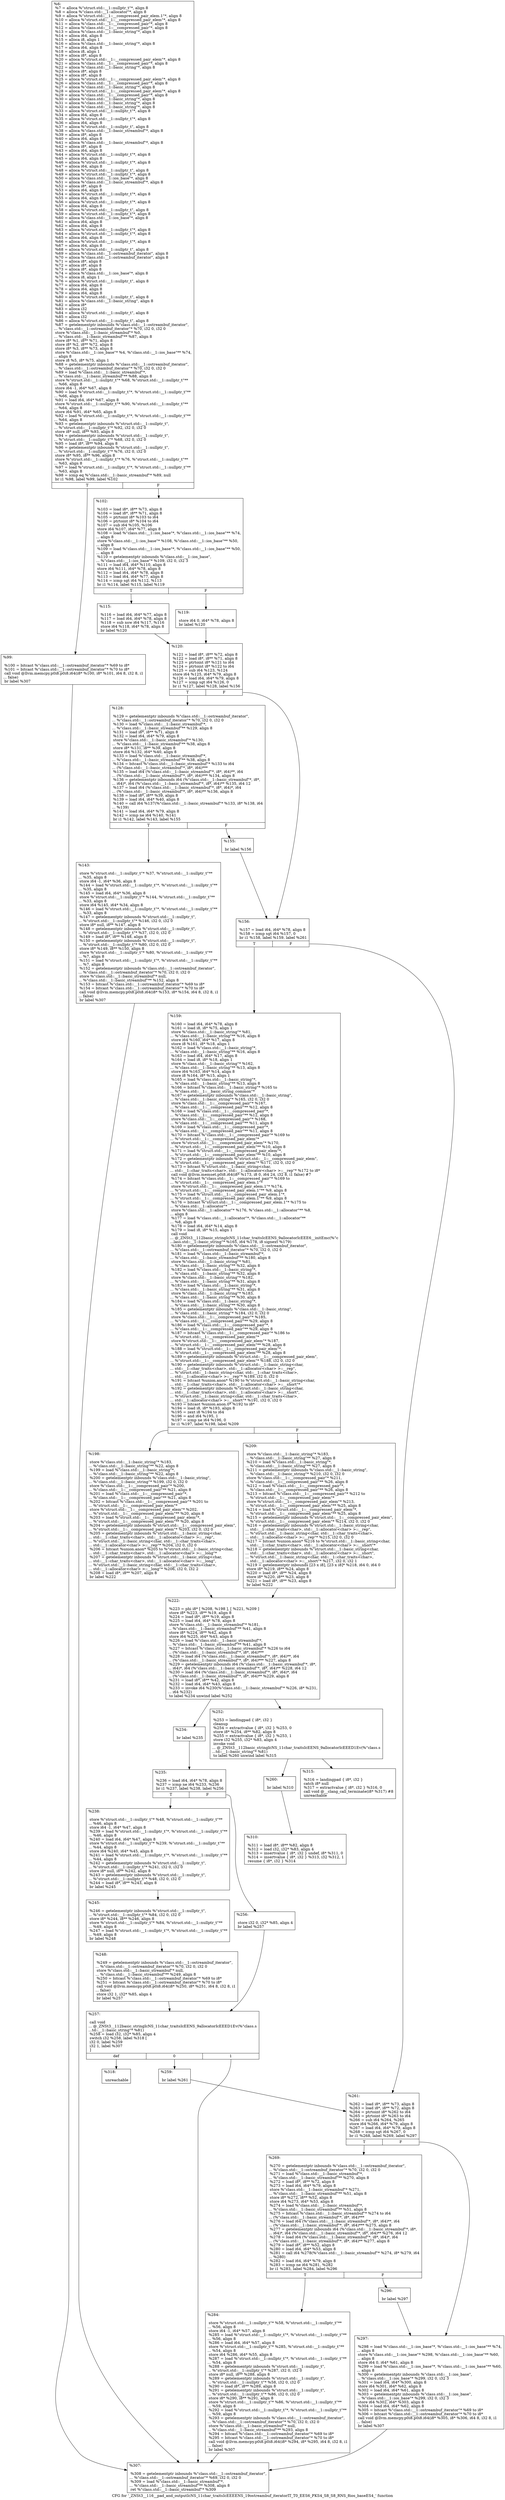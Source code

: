 digraph "CFG for '_ZNSt3__116__pad_and_outputIcNS_11char_traitsIcEEEENS_19ostreambuf_iteratorIT_T0_EES6_PKS4_S8_S8_RNS_8ios_baseES4_' function" {
	label="CFG for '_ZNSt3__116__pad_and_outputIcNS_11char_traitsIcEEEENS_19ostreambuf_iteratorIT_T0_EES6_PKS4_S8_S8_RNS_8ios_baseES4_' function";

	Node0x7ffe5bd18430 [shape=record,label="{%6:\l  %7 = alloca %\"struct.std::__1::nullptr_t\"*, align 8\l  %8 = alloca %\"class.std::__1::allocator\"*, align 8\l  %9 = alloca %\"struct.std::__1::__compressed_pair_elem.1\"*, align 8\l  %10 = alloca %\"struct.std::__1::__compressed_pair_elem\"*, align 8\l  %11 = alloca %\"class.std::__1::__compressed_pair\"*, align 8\l  %12 = alloca %\"class.std::__1::__compressed_pair\"*, align 8\l  %13 = alloca %\"class.std::__1::basic_string\"*, align 8\l  %14 = alloca i64, align 8\l  %15 = alloca i8, align 1\l  %16 = alloca %\"class.std::__1::basic_string\"*, align 8\l  %17 = alloca i64, align 8\l  %18 = alloca i8, align 1\l  %19 = alloca i8*, align 8\l  %20 = alloca %\"struct.std::__1::__compressed_pair_elem\"*, align 8\l  %21 = alloca %\"class.std::__1::__compressed_pair\"*, align 8\l  %22 = alloca %\"class.std::__1::basic_string\"*, align 8\l  %23 = alloca i8*, align 8\l  %24 = alloca i8*, align 8\l  %25 = alloca %\"struct.std::__1::__compressed_pair_elem\"*, align 8\l  %26 = alloca %\"class.std::__1::__compressed_pair\"*, align 8\l  %27 = alloca %\"class.std::__1::basic_string\"*, align 8\l  %28 = alloca %\"struct.std::__1::__compressed_pair_elem\"*, align 8\l  %29 = alloca %\"class.std::__1::__compressed_pair\"*, align 8\l  %30 = alloca %\"class.std::__1::basic_string\"*, align 8\l  %31 = alloca %\"class.std::__1::basic_string\"*, align 8\l  %32 = alloca %\"class.std::__1::basic_string\"*, align 8\l  %33 = alloca %\"struct.std::__1::nullptr_t\"*, align 8\l  %34 = alloca i64, align 8\l  %35 = alloca %\"struct.std::__1::nullptr_t\"*, align 8\l  %36 = alloca i64, align 8\l  %37 = alloca %\"struct.std::__1::nullptr_t\", align 8\l  %38 = alloca %\"class.std::__1::basic_streambuf\"*, align 8\l  %39 = alloca i8*, align 8\l  %40 = alloca i64, align 8\l  %41 = alloca %\"class.std::__1::basic_streambuf\"*, align 8\l  %42 = alloca i8*, align 8\l  %43 = alloca i64, align 8\l  %44 = alloca %\"struct.std::__1::nullptr_t\"*, align 8\l  %45 = alloca i64, align 8\l  %46 = alloca %\"struct.std::__1::nullptr_t\"*, align 8\l  %47 = alloca i64, align 8\l  %48 = alloca %\"struct.std::__1::nullptr_t\", align 8\l  %49 = alloca %\"struct.std::__1::nullptr_t\"*, align 8\l  %50 = alloca %\"class.std::__1::ios_base\"*, align 8\l  %51 = alloca %\"class.std::__1::basic_streambuf\"*, align 8\l  %52 = alloca i8*, align 8\l  %53 = alloca i64, align 8\l  %54 = alloca %\"struct.std::__1::nullptr_t\"*, align 8\l  %55 = alloca i64, align 8\l  %56 = alloca %\"struct.std::__1::nullptr_t\"*, align 8\l  %57 = alloca i64, align 8\l  %58 = alloca %\"struct.std::__1::nullptr_t\", align 8\l  %59 = alloca %\"struct.std::__1::nullptr_t\"*, align 8\l  %60 = alloca %\"class.std::__1::ios_base\"*, align 8\l  %61 = alloca i64, align 8\l  %62 = alloca i64, align 8\l  %63 = alloca %\"struct.std::__1::nullptr_t\"*, align 8\l  %64 = alloca %\"struct.std::__1::nullptr_t\"*, align 8\l  %65 = alloca i64, align 8\l  %66 = alloca %\"struct.std::__1::nullptr_t\"*, align 8\l  %67 = alloca i64, align 8\l  %68 = alloca %\"struct.std::__1::nullptr_t\", align 8\l  %69 = alloca %\"class.std::__1::ostreambuf_iterator\", align 8\l  %70 = alloca %\"class.std::__1::ostreambuf_iterator\", align 8\l  %71 = alloca i8*, align 8\l  %72 = alloca i8*, align 8\l  %73 = alloca i8*, align 8\l  %74 = alloca %\"class.std::__1::ios_base\"*, align 8\l  %75 = alloca i8, align 1\l  %76 = alloca %\"struct.std::__1::nullptr_t\", align 8\l  %77 = alloca i64, align 8\l  %78 = alloca i64, align 8\l  %79 = alloca i64, align 8\l  %80 = alloca %\"struct.std::__1::nullptr_t\", align 8\l  %81 = alloca %\"class.std::__1::basic_string\", align 8\l  %82 = alloca i8*\l  %83 = alloca i32\l  %84 = alloca %\"struct.std::__1::nullptr_t\", align 8\l  %85 = alloca i32\l  %86 = alloca %\"struct.std::__1::nullptr_t\", align 8\l  %87 = getelementptr inbounds %\"class.std::__1::ostreambuf_iterator\",\l... %\"class.std::__1::ostreambuf_iterator\"* %70, i32 0, i32 0\l  store %\"class.std::__1::basic_streambuf\"* %0,\l... %\"class.std::__1::basic_streambuf\"** %87, align 8\l  store i8* %1, i8** %71, align 8\l  store i8* %2, i8** %72, align 8\l  store i8* %3, i8** %73, align 8\l  store %\"class.std::__1::ios_base\"* %4, %\"class.std::__1::ios_base\"** %74,\l... align 8\l  store i8 %5, i8* %75, align 1\l  %88 = getelementptr inbounds %\"class.std::__1::ostreambuf_iterator\",\l... %\"class.std::__1::ostreambuf_iterator\"* %70, i32 0, i32 0\l  %89 = load %\"class.std::__1::basic_streambuf\"*,\l... %\"class.std::__1::basic_streambuf\"** %88, align 8\l  store %\"struct.std::__1::nullptr_t\"* %68, %\"struct.std::__1::nullptr_t\"**\l... %66, align 8\l  store i64 -1, i64* %67, align 8\l  %90 = load %\"struct.std::__1::nullptr_t\"*, %\"struct.std::__1::nullptr_t\"**\l... %66, align 8\l  %91 = load i64, i64* %67, align 8\l  store %\"struct.std::__1::nullptr_t\"* %90, %\"struct.std::__1::nullptr_t\"**\l... %64, align 8\l  store i64 %91, i64* %65, align 8\l  %92 = load %\"struct.std::__1::nullptr_t\"*, %\"struct.std::__1::nullptr_t\"**\l... %64, align 8\l  %93 = getelementptr inbounds %\"struct.std::__1::nullptr_t\",\l... %\"struct.std::__1::nullptr_t\"* %92, i32 0, i32 0\l  store i8* null, i8** %93, align 8\l  %94 = getelementptr inbounds %\"struct.std::__1::nullptr_t\",\l... %\"struct.std::__1::nullptr_t\"* %68, i32 0, i32 0\l  %95 = load i8*, i8** %94, align 8\l  %96 = getelementptr inbounds %\"struct.std::__1::nullptr_t\",\l... %\"struct.std::__1::nullptr_t\"* %76, i32 0, i32 0\l  store i8* %95, i8** %96, align 8\l  store %\"struct.std::__1::nullptr_t\"* %76, %\"struct.std::__1::nullptr_t\"**\l... %63, align 8\l  %97 = load %\"struct.std::__1::nullptr_t\"*, %\"struct.std::__1::nullptr_t\"**\l... %63, align 8\l  %98 = icmp eq %\"class.std::__1::basic_streambuf\"* %89, null\l  br i1 %98, label %99, label %102\l|{<s0>T|<s1>F}}"];
	Node0x7ffe5bd18430:s0 -> Node0x7ffe5bd18470;
	Node0x7ffe5bd18430:s1 -> Node0x7ffe5bd184b0;
	Node0x7ffe5bd18470 [shape=record,label="{%99:\l\l  %100 = bitcast %\"class.std::__1::ostreambuf_iterator\"* %69 to i8*\l  %101 = bitcast %\"class.std::__1::ostreambuf_iterator\"* %70 to i8*\l  call void @llvm.memcpy.p0i8.p0i8.i64(i8* %100, i8* %101, i64 8, i32 8, i1\l... false)\l  br label %307\l}"];
	Node0x7ffe5bd18470 -> Node0x7ffe5bd18b70;
	Node0x7ffe5bd184b0 [shape=record,label="{%102:\l\l  %103 = load i8*, i8** %73, align 8\l  %104 = load i8*, i8** %71, align 8\l  %105 = ptrtoint i8* %103 to i64\l  %106 = ptrtoint i8* %104 to i64\l  %107 = sub i64 %105, %106\l  store i64 %107, i64* %77, align 8\l  %108 = load %\"class.std::__1::ios_base\"*, %\"class.std::__1::ios_base\"** %74,\l... align 8\l  store %\"class.std::__1::ios_base\"* %108, %\"class.std::__1::ios_base\"** %50,\l... align 8\l  %109 = load %\"class.std::__1::ios_base\"*, %\"class.std::__1::ios_base\"** %50,\l... align 8\l  %110 = getelementptr inbounds %\"class.std::__1::ios_base\",\l... %\"class.std::__1::ios_base\"* %109, i32 0, i32 3\l  %111 = load i64, i64* %110, align 8\l  store i64 %111, i64* %78, align 8\l  %112 = load i64, i64* %78, align 8\l  %113 = load i64, i64* %77, align 8\l  %114 = icmp sgt i64 %112, %113\l  br i1 %114, label %115, label %119\l|{<s0>T|<s1>F}}"];
	Node0x7ffe5bd184b0:s0 -> Node0x7ffe5bd184f0;
	Node0x7ffe5bd184b0:s1 -> Node0x7ffe5bd18530;
	Node0x7ffe5bd184f0 [shape=record,label="{%115:\l\l  %116 = load i64, i64* %77, align 8\l  %117 = load i64, i64* %78, align 8\l  %118 = sub nsw i64 %117, %116\l  store i64 %118, i64* %78, align 8\l  br label %120\l}"];
	Node0x7ffe5bd184f0 -> Node0x7ffe5bd18570;
	Node0x7ffe5bd18530 [shape=record,label="{%119:\l\l  store i64 0, i64* %78, align 8\l  br label %120\l}"];
	Node0x7ffe5bd18530 -> Node0x7ffe5bd18570;
	Node0x7ffe5bd18570 [shape=record,label="{%120:\l\l  %121 = load i8*, i8** %72, align 8\l  %122 = load i8*, i8** %71, align 8\l  %123 = ptrtoint i8* %121 to i64\l  %124 = ptrtoint i8* %122 to i64\l  %125 = sub i64 %123, %124\l  store i64 %125, i64* %79, align 8\l  %126 = load i64, i64* %79, align 8\l  %127 = icmp sgt i64 %126, 0\l  br i1 %127, label %128, label %156\l|{<s0>T|<s1>F}}"];
	Node0x7ffe5bd18570:s0 -> Node0x7ffe5bd185b0;
	Node0x7ffe5bd18570:s1 -> Node0x7ffe5bd18670;
	Node0x7ffe5bd185b0 [shape=record,label="{%128:\l\l  %129 = getelementptr inbounds %\"class.std::__1::ostreambuf_iterator\",\l... %\"class.std::__1::ostreambuf_iterator\"* %70, i32 0, i32 0\l  %130 = load %\"class.std::__1::basic_streambuf\"*,\l... %\"class.std::__1::basic_streambuf\"** %129, align 8\l  %131 = load i8*, i8** %71, align 8\l  %132 = load i64, i64* %79, align 8\l  store %\"class.std::__1::basic_streambuf\"* %130,\l... %\"class.std::__1::basic_streambuf\"** %38, align 8\l  store i8* %131, i8** %39, align 8\l  store i64 %132, i64* %40, align 8\l  %133 = load %\"class.std::__1::basic_streambuf\"*,\l... %\"class.std::__1::basic_streambuf\"** %38, align 8\l  %134 = bitcast %\"class.std::__1::basic_streambuf\"* %133 to i64\l... (%\"class.std::__1::basic_streambuf\"*, i8*, i64)***\l  %135 = load i64 (%\"class.std::__1::basic_streambuf\"*, i8*, i64)**, i64\l... (%\"class.std::__1::basic_streambuf\"*, i8*, i64)*** %134, align 8\l  %136 = getelementptr inbounds i64 (%\"class.std::__1::basic_streambuf\"*, i8*,\l... i64)*, i64 (%\"class.std::__1::basic_streambuf\"*, i8*, i64)** %135, i64 12\l  %137 = load i64 (%\"class.std::__1::basic_streambuf\"*, i8*, i64)*, i64\l... (%\"class.std::__1::basic_streambuf\"*, i8*, i64)** %136, align 8\l  %138 = load i8*, i8** %39, align 8\l  %139 = load i64, i64* %40, align 8\l  %140 = call i64 %137(%\"class.std::__1::basic_streambuf\"* %133, i8* %138, i64\l... %139)\l  %141 = load i64, i64* %79, align 8\l  %142 = icmp ne i64 %140, %141\l  br i1 %142, label %143, label %155\l|{<s0>T|<s1>F}}"];
	Node0x7ffe5bd185b0:s0 -> Node0x7ffe5bd185f0;
	Node0x7ffe5bd185b0:s1 -> Node0x7ffe5bd18630;
	Node0x7ffe5bd185f0 [shape=record,label="{%143:\l\l  store %\"struct.std::__1::nullptr_t\"* %37, %\"struct.std::__1::nullptr_t\"**\l... %35, align 8\l  store i64 -1, i64* %36, align 8\l  %144 = load %\"struct.std::__1::nullptr_t\"*, %\"struct.std::__1::nullptr_t\"**\l... %35, align 8\l  %145 = load i64, i64* %36, align 8\l  store %\"struct.std::__1::nullptr_t\"* %144, %\"struct.std::__1::nullptr_t\"**\l... %33, align 8\l  store i64 %145, i64* %34, align 8\l  %146 = load %\"struct.std::__1::nullptr_t\"*, %\"struct.std::__1::nullptr_t\"**\l... %33, align 8\l  %147 = getelementptr inbounds %\"struct.std::__1::nullptr_t\",\l... %\"struct.std::__1::nullptr_t\"* %146, i32 0, i32 0\l  store i8* null, i8** %147, align 8\l  %148 = getelementptr inbounds %\"struct.std::__1::nullptr_t\",\l... %\"struct.std::__1::nullptr_t\"* %37, i32 0, i32 0\l  %149 = load i8*, i8** %148, align 8\l  %150 = getelementptr inbounds %\"struct.std::__1::nullptr_t\",\l... %\"struct.std::__1::nullptr_t\"* %80, i32 0, i32 0\l  store i8* %149, i8** %150, align 8\l  store %\"struct.std::__1::nullptr_t\"* %80, %\"struct.std::__1::nullptr_t\"**\l... %7, align 8\l  %151 = load %\"struct.std::__1::nullptr_t\"*, %\"struct.std::__1::nullptr_t\"**\l... %7, align 8\l  %152 = getelementptr inbounds %\"class.std::__1::ostreambuf_iterator\",\l... %\"class.std::__1::ostreambuf_iterator\"* %70, i32 0, i32 0\l  store %\"class.std::__1::basic_streambuf\"* null,\l... %\"class.std::__1::basic_streambuf\"** %152, align 8\l  %153 = bitcast %\"class.std::__1::ostreambuf_iterator\"* %69 to i8*\l  %154 = bitcast %\"class.std::__1::ostreambuf_iterator\"* %70 to i8*\l  call void @llvm.memcpy.p0i8.p0i8.i64(i8* %153, i8* %154, i64 8, i32 8, i1\l... false)\l  br label %307\l}"];
	Node0x7ffe5bd185f0 -> Node0x7ffe5bd18b70;
	Node0x7ffe5bd18630 [shape=record,label="{%155:\l\l  br label %156\l}"];
	Node0x7ffe5bd18630 -> Node0x7ffe5bd18670;
	Node0x7ffe5bd18670 [shape=record,label="{%156:\l\l  %157 = load i64, i64* %78, align 8\l  %158 = icmp sgt i64 %157, 0\l  br i1 %158, label %159, label %261\l|{<s0>T|<s1>F}}"];
	Node0x7ffe5bd18670:s0 -> Node0x7ffe5bd186b0;
	Node0x7ffe5bd18670:s1 -> Node0x7ffe5bd18a30;
	Node0x7ffe5bd186b0 [shape=record,label="{%159:\l\l  %160 = load i64, i64* %78, align 8\l  %161 = load i8, i8* %75, align 1\l  store %\"class.std::__1::basic_string\"* %81,\l... %\"class.std::__1::basic_string\"** %16, align 8\l  store i64 %160, i64* %17, align 8\l  store i8 %161, i8* %18, align 1\l  %162 = load %\"class.std::__1::basic_string\"*,\l... %\"class.std::__1::basic_string\"** %16, align 8\l  %163 = load i64, i64* %17, align 8\l  %164 = load i8, i8* %18, align 1\l  store %\"class.std::__1::basic_string\"* %162,\l... %\"class.std::__1::basic_string\"** %13, align 8\l  store i64 %163, i64* %14, align 8\l  store i8 %164, i8* %15, align 1\l  %165 = load %\"class.std::__1::basic_string\"*,\l... %\"class.std::__1::basic_string\"** %13, align 8\l  %166 = bitcast %\"class.std::__1::basic_string\"* %165 to\l... %\"class.std::__1::__basic_string_common\"*\l  %167 = getelementptr inbounds %\"class.std::__1::basic_string\",\l... %\"class.std::__1::basic_string\"* %165, i32 0, i32 0\l  store %\"class.std::__1::__compressed_pair\"* %167,\l... %\"class.std::__1::__compressed_pair\"** %12, align 8\l  %168 = load %\"class.std::__1::__compressed_pair\"*,\l... %\"class.std::__1::__compressed_pair\"** %12, align 8\l  store %\"class.std::__1::__compressed_pair\"* %168,\l... %\"class.std::__1::__compressed_pair\"** %11, align 8\l  %169 = load %\"class.std::__1::__compressed_pair\"*,\l... %\"class.std::__1::__compressed_pair\"** %11, align 8\l  %170 = bitcast %\"class.std::__1::__compressed_pair\"* %169 to\l... %\"struct.std::__1::__compressed_pair_elem\"*\l  store %\"struct.std::__1::__compressed_pair_elem\"* %170,\l... %\"struct.std::__1::__compressed_pair_elem\"** %10, align 8\l  %171 = load %\"struct.std::__1::__compressed_pair_elem\"*,\l... %\"struct.std::__1::__compressed_pair_elem\"** %10, align 8\l  %172 = getelementptr inbounds %\"struct.std::__1::__compressed_pair_elem\",\l... %\"struct.std::__1::__compressed_pair_elem\"* %171, i32 0, i32 0\l  %173 = bitcast %\"struct.std::__1::basic_string\<char,\l... std::__1::char_traits\<char\>, std::__1::allocator\<char\> \>::__rep\"* %172 to i8*\l  call void @llvm.memset.p0i8.i64(i8* %173, i8 0, i64 24, i32 8, i1 false) #7\l  %174 = bitcast %\"class.std::__1::__compressed_pair\"* %169 to\l... %\"struct.std::__1::__compressed_pair_elem.1\"*\l  store %\"struct.std::__1::__compressed_pair_elem.1\"* %174,\l... %\"struct.std::__1::__compressed_pair_elem.1\"** %9, align 8\l  %175 = load %\"struct.std::__1::__compressed_pair_elem.1\"*,\l... %\"struct.std::__1::__compressed_pair_elem.1\"** %9, align 8\l  %176 = bitcast %\"struct.std::__1::__compressed_pair_elem.1\"* %175 to\l... %\"class.std::__1::allocator\"*\l  store %\"class.std::__1::allocator\"* %176, %\"class.std::__1::allocator\"** %8,\l... align 8\l  %177 = load %\"class.std::__1::allocator\"*, %\"class.std::__1::allocator\"**\l... %8, align 8\l  %178 = load i64, i64* %14, align 8\l  %179 = load i8, i8* %15, align 1\l  call void\l... @_ZNSt3__112basic_stringIcNS_11char_traitsIcEENS_9allocatorIcEEE6__initEmc(%\"c\l...lass.std::__1::basic_string\"* %165, i64 %178, i8 signext %179)\l  %180 = getelementptr inbounds %\"class.std::__1::ostreambuf_iterator\",\l... %\"class.std::__1::ostreambuf_iterator\"* %70, i32 0, i32 0\l  %181 = load %\"class.std::__1::basic_streambuf\"*,\l... %\"class.std::__1::basic_streambuf\"** %180, align 8\l  store %\"class.std::__1::basic_string\"* %81,\l... %\"class.std::__1::basic_string\"** %32, align 8\l  %182 = load %\"class.std::__1::basic_string\"*,\l... %\"class.std::__1::basic_string\"** %32, align 8\l  store %\"class.std::__1::basic_string\"* %182,\l... %\"class.std::__1::basic_string\"** %31, align 8\l  %183 = load %\"class.std::__1::basic_string\"*,\l... %\"class.std::__1::basic_string\"** %31, align 8\l  store %\"class.std::__1::basic_string\"* %183,\l... %\"class.std::__1::basic_string\"** %30, align 8\l  %184 = load %\"class.std::__1::basic_string\"*,\l... %\"class.std::__1::basic_string\"** %30, align 8\l  %185 = getelementptr inbounds %\"class.std::__1::basic_string\",\l... %\"class.std::__1::basic_string\"* %184, i32 0, i32 0\l  store %\"class.std::__1::__compressed_pair\"* %185,\l... %\"class.std::__1::__compressed_pair\"** %29, align 8\l  %186 = load %\"class.std::__1::__compressed_pair\"*,\l... %\"class.std::__1::__compressed_pair\"** %29, align 8\l  %187 = bitcast %\"class.std::__1::__compressed_pair\"* %186 to\l... %\"struct.std::__1::__compressed_pair_elem\"*\l  store %\"struct.std::__1::__compressed_pair_elem\"* %187,\l... %\"struct.std::__1::__compressed_pair_elem\"** %28, align 8\l  %188 = load %\"struct.std::__1::__compressed_pair_elem\"*,\l... %\"struct.std::__1::__compressed_pair_elem\"** %28, align 8\l  %189 = getelementptr inbounds %\"struct.std::__1::__compressed_pair_elem\",\l... %\"struct.std::__1::__compressed_pair_elem\"* %188, i32 0, i32 0\l  %190 = getelementptr inbounds %\"struct.std::__1::basic_string\<char,\l... std::__1::char_traits\<char\>, std::__1::allocator\<char\> \>::__rep\",\l... %\"struct.std::__1::basic_string\<char, std::__1::char_traits\<char\>,\l... std::__1::allocator\<char\> \>::__rep\"* %189, i32 0, i32 0\l  %191 = bitcast %union.anon* %190 to %\"struct.std::__1::basic_string\<char,\l... std::__1::char_traits\<char\>, std::__1::allocator\<char\> \>::__short\"*\l  %192 = getelementptr inbounds %\"struct.std::__1::basic_string\<char,\l... std::__1::char_traits\<char\>, std::__1::allocator\<char\> \>::__short\",\l... %\"struct.std::__1::basic_string\<char, std::__1::char_traits\<char\>,\l... std::__1::allocator\<char\> \>::__short\"* %191, i32 0, i32 0\l  %193 = bitcast %union.anon.0* %192 to i8*\l  %194 = load i8, i8* %193, align 8\l  %195 = zext i8 %194 to i64\l  %196 = and i64 %195, 1\l  %197 = icmp ne i64 %196, 0\l  br i1 %197, label %198, label %209\l|{<s0>T|<s1>F}}"];
	Node0x7ffe5bd186b0:s0 -> Node0x7ffe5bd186f0;
	Node0x7ffe5bd186b0:s1 -> Node0x7ffe5bd18730;
	Node0x7ffe5bd186f0 [shape=record,label="{%198:\l\l  store %\"class.std::__1::basic_string\"* %183,\l... %\"class.std::__1::basic_string\"** %22, align 8\l  %199 = load %\"class.std::__1::basic_string\"*,\l... %\"class.std::__1::basic_string\"** %22, align 8\l  %200 = getelementptr inbounds %\"class.std::__1::basic_string\",\l... %\"class.std::__1::basic_string\"* %199, i32 0, i32 0\l  store %\"class.std::__1::__compressed_pair\"* %200,\l... %\"class.std::__1::__compressed_pair\"** %21, align 8\l  %201 = load %\"class.std::__1::__compressed_pair\"*,\l... %\"class.std::__1::__compressed_pair\"** %21, align 8\l  %202 = bitcast %\"class.std::__1::__compressed_pair\"* %201 to\l... %\"struct.std::__1::__compressed_pair_elem\"*\l  store %\"struct.std::__1::__compressed_pair_elem\"* %202,\l... %\"struct.std::__1::__compressed_pair_elem\"** %20, align 8\l  %203 = load %\"struct.std::__1::__compressed_pair_elem\"*,\l... %\"struct.std::__1::__compressed_pair_elem\"** %20, align 8\l  %204 = getelementptr inbounds %\"struct.std::__1::__compressed_pair_elem\",\l... %\"struct.std::__1::__compressed_pair_elem\"* %203, i32 0, i32 0\l  %205 = getelementptr inbounds %\"struct.std::__1::basic_string\<char,\l... std::__1::char_traits\<char\>, std::__1::allocator\<char\> \>::__rep\",\l... %\"struct.std::__1::basic_string\<char, std::__1::char_traits\<char\>,\l... std::__1::allocator\<char\> \>::__rep\"* %204, i32 0, i32 0\l  %206 = bitcast %union.anon* %205 to %\"struct.std::__1::basic_string\<char,\l... std::__1::char_traits\<char\>, std::__1::allocator\<char\> \>::__long\"*\l  %207 = getelementptr inbounds %\"struct.std::__1::basic_string\<char,\l... std::__1::char_traits\<char\>, std::__1::allocator\<char\> \>::__long\",\l... %\"struct.std::__1::basic_string\<char, std::__1::char_traits\<char\>,\l... std::__1::allocator\<char\> \>::__long\"* %206, i32 0, i32 2\l  %208 = load i8*, i8** %207, align 8\l  br label %222\l}"];
	Node0x7ffe5bd186f0 -> Node0x7ffe5bd18770;
	Node0x7ffe5bd18730 [shape=record,label="{%209:\l\l  store %\"class.std::__1::basic_string\"* %183,\l... %\"class.std::__1::basic_string\"** %27, align 8\l  %210 = load %\"class.std::__1::basic_string\"*,\l... %\"class.std::__1::basic_string\"** %27, align 8\l  %211 = getelementptr inbounds %\"class.std::__1::basic_string\",\l... %\"class.std::__1::basic_string\"* %210, i32 0, i32 0\l  store %\"class.std::__1::__compressed_pair\"* %211,\l... %\"class.std::__1::__compressed_pair\"** %26, align 8\l  %212 = load %\"class.std::__1::__compressed_pair\"*,\l... %\"class.std::__1::__compressed_pair\"** %26, align 8\l  %213 = bitcast %\"class.std::__1::__compressed_pair\"* %212 to\l... %\"struct.std::__1::__compressed_pair_elem\"*\l  store %\"struct.std::__1::__compressed_pair_elem\"* %213,\l... %\"struct.std::__1::__compressed_pair_elem\"** %25, align 8\l  %214 = load %\"struct.std::__1::__compressed_pair_elem\"*,\l... %\"struct.std::__1::__compressed_pair_elem\"** %25, align 8\l  %215 = getelementptr inbounds %\"struct.std::__1::__compressed_pair_elem\",\l... %\"struct.std::__1::__compressed_pair_elem\"* %214, i32 0, i32 0\l  %216 = getelementptr inbounds %\"struct.std::__1::basic_string\<char,\l... std::__1::char_traits\<char\>, std::__1::allocator\<char\> \>::__rep\",\l... %\"struct.std::__1::basic_string\<char, std::__1::char_traits\<char\>,\l... std::__1::allocator\<char\> \>::__rep\"* %215, i32 0, i32 0\l  %217 = bitcast %union.anon* %216 to %\"struct.std::__1::basic_string\<char,\l... std::__1::char_traits\<char\>, std::__1::allocator\<char\> \>::__short\"*\l  %218 = getelementptr inbounds %\"struct.std::__1::basic_string\<char,\l... std::__1::char_traits\<char\>, std::__1::allocator\<char\> \>::__short\",\l... %\"struct.std::__1::basic_string\<char, std::__1::char_traits\<char\>,\l... std::__1::allocator\<char\> \>::__short\"* %217, i32 0, i32 1\l  %219 = getelementptr inbounds [23 x i8], [23 x i8]* %218, i64 0, i64 0\l  store i8* %219, i8** %24, align 8\l  %220 = load i8*, i8** %24, align 8\l  store i8* %220, i8** %23, align 8\l  %221 = load i8*, i8** %23, align 8\l  br label %222\l}"];
	Node0x7ffe5bd18730 -> Node0x7ffe5bd18770;
	Node0x7ffe5bd18770 [shape=record,label="{%222:\l\l  %223 = phi i8* [ %208, %198 ], [ %221, %209 ]\l  store i8* %223, i8** %19, align 8\l  %224 = load i8*, i8** %19, align 8\l  %225 = load i64, i64* %78, align 8\l  store %\"class.std::__1::basic_streambuf\"* %181,\l... %\"class.std::__1::basic_streambuf\"** %41, align 8\l  store i8* %224, i8** %42, align 8\l  store i64 %225, i64* %43, align 8\l  %226 = load %\"class.std::__1::basic_streambuf\"*,\l... %\"class.std::__1::basic_streambuf\"** %41, align 8\l  %227 = bitcast %\"class.std::__1::basic_streambuf\"* %226 to i64\l... (%\"class.std::__1::basic_streambuf\"*, i8*, i64)***\l  %228 = load i64 (%\"class.std::__1::basic_streambuf\"*, i8*, i64)**, i64\l... (%\"class.std::__1::basic_streambuf\"*, i8*, i64)*** %227, align 8\l  %229 = getelementptr inbounds i64 (%\"class.std::__1::basic_streambuf\"*, i8*,\l... i64)*, i64 (%\"class.std::__1::basic_streambuf\"*, i8*, i64)** %228, i64 12\l  %230 = load i64 (%\"class.std::__1::basic_streambuf\"*, i8*, i64)*, i64\l... (%\"class.std::__1::basic_streambuf\"*, i8*, i64)** %229, align 8\l  %231 = load i8*, i8** %42, align 8\l  %232 = load i64, i64* %43, align 8\l  %233 = invoke i64 %230(%\"class.std::__1::basic_streambuf\"* %226, i8* %231,\l... i64 %232)\l          to label %234 unwind label %252\l}"];
	Node0x7ffe5bd18770 -> Node0x7ffe5bd187b0;
	Node0x7ffe5bd18770 -> Node0x7ffe5bd188f0;
	Node0x7ffe5bd187b0 [shape=record,label="{%234:\l\l  br label %235\l}"];
	Node0x7ffe5bd187b0 -> Node0x7ffe5bd187f0;
	Node0x7ffe5bd187f0 [shape=record,label="{%235:\l\l  %236 = load i64, i64* %78, align 8\l  %237 = icmp ne i64 %233, %236\l  br i1 %237, label %238, label %256\l|{<s0>T|<s1>F}}"];
	Node0x7ffe5bd187f0:s0 -> Node0x7ffe5bd18830;
	Node0x7ffe5bd187f0:s1 -> Node0x7ffe5bd18930;
	Node0x7ffe5bd18830 [shape=record,label="{%238:\l\l  store %\"struct.std::__1::nullptr_t\"* %48, %\"struct.std::__1::nullptr_t\"**\l... %46, align 8\l  store i64 -1, i64* %47, align 8\l  %239 = load %\"struct.std::__1::nullptr_t\"*, %\"struct.std::__1::nullptr_t\"**\l... %46, align 8\l  %240 = load i64, i64* %47, align 8\l  store %\"struct.std::__1::nullptr_t\"* %239, %\"struct.std::__1::nullptr_t\"**\l... %44, align 8\l  store i64 %240, i64* %45, align 8\l  %241 = load %\"struct.std::__1::nullptr_t\"*, %\"struct.std::__1::nullptr_t\"**\l... %44, align 8\l  %242 = getelementptr inbounds %\"struct.std::__1::nullptr_t\",\l... %\"struct.std::__1::nullptr_t\"* %241, i32 0, i32 0\l  store i8* null, i8** %242, align 8\l  %243 = getelementptr inbounds %\"struct.std::__1::nullptr_t\",\l... %\"struct.std::__1::nullptr_t\"* %48, i32 0, i32 0\l  %244 = load i8*, i8** %243, align 8\l  br label %245\l}"];
	Node0x7ffe5bd18830 -> Node0x7ffe5bd18870;
	Node0x7ffe5bd18870 [shape=record,label="{%245:\l\l  %246 = getelementptr inbounds %\"struct.std::__1::nullptr_t\",\l... %\"struct.std::__1::nullptr_t\"* %84, i32 0, i32 0\l  store i8* %244, i8** %246, align 8\l  store %\"struct.std::__1::nullptr_t\"* %84, %\"struct.std::__1::nullptr_t\"**\l... %49, align 8\l  %247 = load %\"struct.std::__1::nullptr_t\"*, %\"struct.std::__1::nullptr_t\"**\l... %49, align 8\l  br label %248\l}"];
	Node0x7ffe5bd18870 -> Node0x7ffe5bd188b0;
	Node0x7ffe5bd188b0 [shape=record,label="{%248:\l\l  %249 = getelementptr inbounds %\"class.std::__1::ostreambuf_iterator\",\l... %\"class.std::__1::ostreambuf_iterator\"* %70, i32 0, i32 0\l  store %\"class.std::__1::basic_streambuf\"* null,\l... %\"class.std::__1::basic_streambuf\"** %249, align 8\l  %250 = bitcast %\"class.std::__1::ostreambuf_iterator\"* %69 to i8*\l  %251 = bitcast %\"class.std::__1::ostreambuf_iterator\"* %70 to i8*\l  call void @llvm.memcpy.p0i8.p0i8.i64(i8* %250, i8* %251, i64 8, i32 8, i1\l... false)\l  store i32 1, i32* %85, align 4\l  br label %257\l}"];
	Node0x7ffe5bd188b0 -> Node0x7ffe5bd18970;
	Node0x7ffe5bd188f0 [shape=record,label="{%252:\l\l  %253 = landingpad \{ i8*, i32 \}\l          cleanup\l  %254 = extractvalue \{ i8*, i32 \} %253, 0\l  store i8* %254, i8** %82, align 8\l  %255 = extractvalue \{ i8*, i32 \} %253, 1\l  store i32 %255, i32* %83, align 4\l  invoke void\l... @_ZNSt3__112basic_stringIcNS_11char_traitsIcEENS_9allocatorIcEEED1Ev(%\"class.s\l...td::__1::basic_string\"* %81)\l          to label %260 unwind label %315\l}"];
	Node0x7ffe5bd188f0 -> Node0x7ffe5bd189f0;
	Node0x7ffe5bd188f0 -> Node0x7ffe5bd18bf0;
	Node0x7ffe5bd18930 [shape=record,label="{%256:\l\l  store i32 0, i32* %85, align 4\l  br label %257\l}"];
	Node0x7ffe5bd18930 -> Node0x7ffe5bd18970;
	Node0x7ffe5bd18970 [shape=record,label="{%257:\l\l  call void\l... @_ZNSt3__112basic_stringIcNS_11char_traitsIcEENS_9allocatorIcEEED1Ev(%\"class.s\l...td::__1::basic_string\"* %81)\l  %258 = load i32, i32* %85, align 4\l  switch i32 %258, label %318 [\l    i32 0, label %259\l    i32 1, label %307\l  ]\l|{<s0>def|<s1>0|<s2>1}}"];
	Node0x7ffe5bd18970:s0 -> Node0x7ffe5bd18c30;
	Node0x7ffe5bd18970:s1 -> Node0x7ffe5bd189b0;
	Node0x7ffe5bd18970:s2 -> Node0x7ffe5bd18b70;
	Node0x7ffe5bd189b0 [shape=record,label="{%259:\l\l  br label %261\l}"];
	Node0x7ffe5bd189b0 -> Node0x7ffe5bd18a30;
	Node0x7ffe5bd189f0 [shape=record,label="{%260:\l\l  br label %310\l}"];
	Node0x7ffe5bd189f0 -> Node0x7ffe5bd18bb0;
	Node0x7ffe5bd18a30 [shape=record,label="{%261:\l\l  %262 = load i8*, i8** %73, align 8\l  %263 = load i8*, i8** %72, align 8\l  %264 = ptrtoint i8* %262 to i64\l  %265 = ptrtoint i8* %263 to i64\l  %266 = sub i64 %264, %265\l  store i64 %266, i64* %79, align 8\l  %267 = load i64, i64* %79, align 8\l  %268 = icmp sgt i64 %267, 0\l  br i1 %268, label %269, label %297\l|{<s0>T|<s1>F}}"];
	Node0x7ffe5bd18a30:s0 -> Node0x7ffe5bd18a70;
	Node0x7ffe5bd18a30:s1 -> Node0x7ffe5bd18b30;
	Node0x7ffe5bd18a70 [shape=record,label="{%269:\l\l  %270 = getelementptr inbounds %\"class.std::__1::ostreambuf_iterator\",\l... %\"class.std::__1::ostreambuf_iterator\"* %70, i32 0, i32 0\l  %271 = load %\"class.std::__1::basic_streambuf\"*,\l... %\"class.std::__1::basic_streambuf\"** %270, align 8\l  %272 = load i8*, i8** %72, align 8\l  %273 = load i64, i64* %79, align 8\l  store %\"class.std::__1::basic_streambuf\"* %271,\l... %\"class.std::__1::basic_streambuf\"** %51, align 8\l  store i8* %272, i8** %52, align 8\l  store i64 %273, i64* %53, align 8\l  %274 = load %\"class.std::__1::basic_streambuf\"*,\l... %\"class.std::__1::basic_streambuf\"** %51, align 8\l  %275 = bitcast %\"class.std::__1::basic_streambuf\"* %274 to i64\l... (%\"class.std::__1::basic_streambuf\"*, i8*, i64)***\l  %276 = load i64 (%\"class.std::__1::basic_streambuf\"*, i8*, i64)**, i64\l... (%\"class.std::__1::basic_streambuf\"*, i8*, i64)*** %275, align 8\l  %277 = getelementptr inbounds i64 (%\"class.std::__1::basic_streambuf\"*, i8*,\l... i64)*, i64 (%\"class.std::__1::basic_streambuf\"*, i8*, i64)** %276, i64 12\l  %278 = load i64 (%\"class.std::__1::basic_streambuf\"*, i8*, i64)*, i64\l... (%\"class.std::__1::basic_streambuf\"*, i8*, i64)** %277, align 8\l  %279 = load i8*, i8** %52, align 8\l  %280 = load i64, i64* %53, align 8\l  %281 = call i64 %278(%\"class.std::__1::basic_streambuf\"* %274, i8* %279, i64\l... %280)\l  %282 = load i64, i64* %79, align 8\l  %283 = icmp ne i64 %281, %282\l  br i1 %283, label %284, label %296\l|{<s0>T|<s1>F}}"];
	Node0x7ffe5bd18a70:s0 -> Node0x7ffe5bd18ab0;
	Node0x7ffe5bd18a70:s1 -> Node0x7ffe5bd18af0;
	Node0x7ffe5bd18ab0 [shape=record,label="{%284:\l\l  store %\"struct.std::__1::nullptr_t\"* %58, %\"struct.std::__1::nullptr_t\"**\l... %56, align 8\l  store i64 -1, i64* %57, align 8\l  %285 = load %\"struct.std::__1::nullptr_t\"*, %\"struct.std::__1::nullptr_t\"**\l... %56, align 8\l  %286 = load i64, i64* %57, align 8\l  store %\"struct.std::__1::nullptr_t\"* %285, %\"struct.std::__1::nullptr_t\"**\l... %54, align 8\l  store i64 %286, i64* %55, align 8\l  %287 = load %\"struct.std::__1::nullptr_t\"*, %\"struct.std::__1::nullptr_t\"**\l... %54, align 8\l  %288 = getelementptr inbounds %\"struct.std::__1::nullptr_t\",\l... %\"struct.std::__1::nullptr_t\"* %287, i32 0, i32 0\l  store i8* null, i8** %288, align 8\l  %289 = getelementptr inbounds %\"struct.std::__1::nullptr_t\",\l... %\"struct.std::__1::nullptr_t\"* %58, i32 0, i32 0\l  %290 = load i8*, i8** %289, align 8\l  %291 = getelementptr inbounds %\"struct.std::__1::nullptr_t\",\l... %\"struct.std::__1::nullptr_t\"* %86, i32 0, i32 0\l  store i8* %290, i8** %291, align 8\l  store %\"struct.std::__1::nullptr_t\"* %86, %\"struct.std::__1::nullptr_t\"**\l... %59, align 8\l  %292 = load %\"struct.std::__1::nullptr_t\"*, %\"struct.std::__1::nullptr_t\"**\l... %59, align 8\l  %293 = getelementptr inbounds %\"class.std::__1::ostreambuf_iterator\",\l... %\"class.std::__1::ostreambuf_iterator\"* %70, i32 0, i32 0\l  store %\"class.std::__1::basic_streambuf\"* null,\l... %\"class.std::__1::basic_streambuf\"** %293, align 8\l  %294 = bitcast %\"class.std::__1::ostreambuf_iterator\"* %69 to i8*\l  %295 = bitcast %\"class.std::__1::ostreambuf_iterator\"* %70 to i8*\l  call void @llvm.memcpy.p0i8.p0i8.i64(i8* %294, i8* %295, i64 8, i32 8, i1\l... false)\l  br label %307\l}"];
	Node0x7ffe5bd18ab0 -> Node0x7ffe5bd18b70;
	Node0x7ffe5bd18af0 [shape=record,label="{%296:\l\l  br label %297\l}"];
	Node0x7ffe5bd18af0 -> Node0x7ffe5bd18b30;
	Node0x7ffe5bd18b30 [shape=record,label="{%297:\l\l  %298 = load %\"class.std::__1::ios_base\"*, %\"class.std::__1::ios_base\"** %74,\l... align 8\l  store %\"class.std::__1::ios_base\"* %298, %\"class.std::__1::ios_base\"** %60,\l... align 8\l  store i64 0, i64* %61, align 8\l  %299 = load %\"class.std::__1::ios_base\"*, %\"class.std::__1::ios_base\"** %60,\l... align 8\l  %300 = getelementptr inbounds %\"class.std::__1::ios_base\",\l... %\"class.std::__1::ios_base\"* %299, i32 0, i32 3\l  %301 = load i64, i64* %300, align 8\l  store i64 %301, i64* %62, align 8\l  %302 = load i64, i64* %61, align 8\l  %303 = getelementptr inbounds %\"class.std::__1::ios_base\",\l... %\"class.std::__1::ios_base\"* %299, i32 0, i32 3\l  store i64 %302, i64* %303, align 8\l  %304 = load i64, i64* %62, align 8\l  %305 = bitcast %\"class.std::__1::ostreambuf_iterator\"* %69 to i8*\l  %306 = bitcast %\"class.std::__1::ostreambuf_iterator\"* %70 to i8*\l  call void @llvm.memcpy.p0i8.p0i8.i64(i8* %305, i8* %306, i64 8, i32 8, i1\l... false)\l  br label %307\l}"];
	Node0x7ffe5bd18b30 -> Node0x7ffe5bd18b70;
	Node0x7ffe5bd18b70 [shape=record,label="{%307:\l\l  %308 = getelementptr inbounds %\"class.std::__1::ostreambuf_iterator\",\l... %\"class.std::__1::ostreambuf_iterator\"* %69, i32 0, i32 0\l  %309 = load %\"class.std::__1::basic_streambuf\"*,\l... %\"class.std::__1::basic_streambuf\"** %308, align 8\l  ret %\"class.std::__1::basic_streambuf\"* %309\l}"];
	Node0x7ffe5bd18bb0 [shape=record,label="{%310:\l\l  %311 = load i8*, i8** %82, align 8\l  %312 = load i32, i32* %83, align 4\l  %313 = insertvalue \{ i8*, i32 \} undef, i8* %311, 0\l  %314 = insertvalue \{ i8*, i32 \} %313, i32 %312, 1\l  resume \{ i8*, i32 \} %314\l}"];
	Node0x7ffe5bd18bf0 [shape=record,label="{%315:\l\l  %316 = landingpad \{ i8*, i32 \}\l          catch i8* null\l  %317 = extractvalue \{ i8*, i32 \} %316, 0\l  call void @__clang_call_terminate(i8* %317) #8\l  unreachable\l}"];
	Node0x7ffe5bd18c30 [shape=record,label="{%318:\l\l  unreachable\l}"];
}
